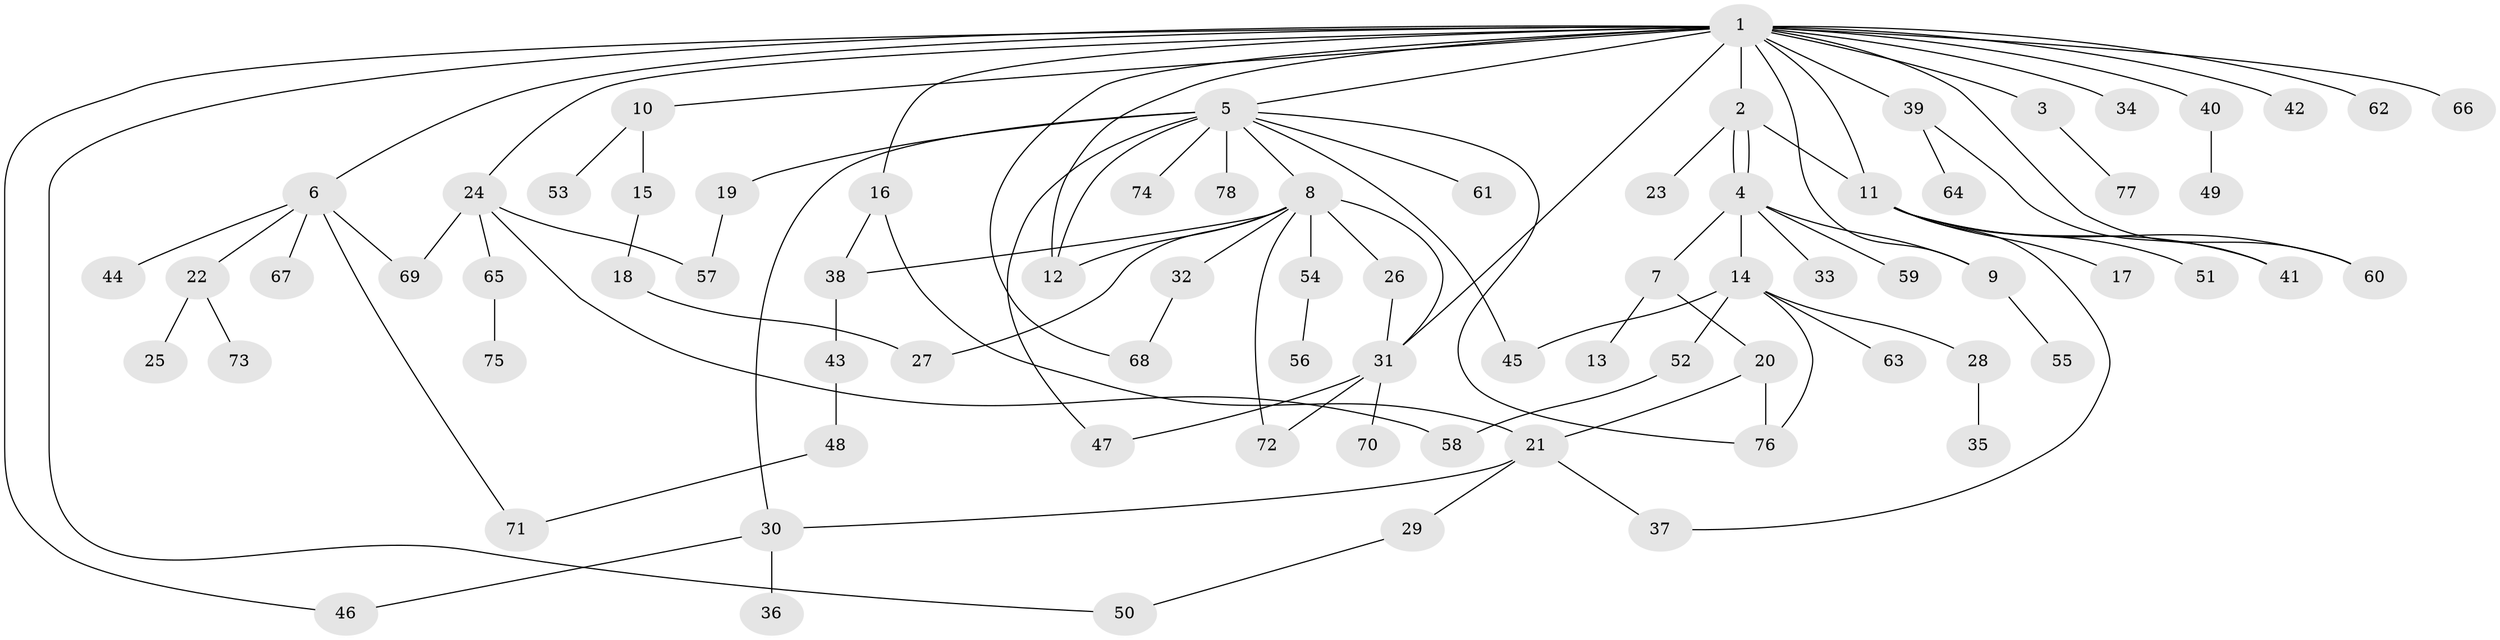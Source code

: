 // Generated by graph-tools (version 1.1) at 2025/48/03/09/25 04:48:35]
// undirected, 78 vertices, 103 edges
graph export_dot {
graph [start="1"]
  node [color=gray90,style=filled];
  1;
  2;
  3;
  4;
  5;
  6;
  7;
  8;
  9;
  10;
  11;
  12;
  13;
  14;
  15;
  16;
  17;
  18;
  19;
  20;
  21;
  22;
  23;
  24;
  25;
  26;
  27;
  28;
  29;
  30;
  31;
  32;
  33;
  34;
  35;
  36;
  37;
  38;
  39;
  40;
  41;
  42;
  43;
  44;
  45;
  46;
  47;
  48;
  49;
  50;
  51;
  52;
  53;
  54;
  55;
  56;
  57;
  58;
  59;
  60;
  61;
  62;
  63;
  64;
  65;
  66;
  67;
  68;
  69;
  70;
  71;
  72;
  73;
  74;
  75;
  76;
  77;
  78;
  1 -- 2;
  1 -- 3;
  1 -- 5;
  1 -- 6;
  1 -- 9;
  1 -- 10;
  1 -- 11;
  1 -- 12;
  1 -- 16;
  1 -- 24;
  1 -- 31;
  1 -- 34;
  1 -- 39;
  1 -- 40;
  1 -- 42;
  1 -- 46;
  1 -- 50;
  1 -- 60;
  1 -- 62;
  1 -- 66;
  1 -- 68;
  2 -- 4;
  2 -- 4;
  2 -- 11;
  2 -- 23;
  3 -- 77;
  4 -- 7;
  4 -- 9;
  4 -- 14;
  4 -- 33;
  4 -- 59;
  5 -- 8;
  5 -- 12;
  5 -- 19;
  5 -- 30;
  5 -- 45;
  5 -- 47;
  5 -- 61;
  5 -- 74;
  5 -- 76;
  5 -- 78;
  6 -- 22;
  6 -- 44;
  6 -- 67;
  6 -- 69;
  6 -- 71;
  7 -- 13;
  7 -- 20;
  8 -- 12;
  8 -- 26;
  8 -- 27;
  8 -- 31;
  8 -- 32;
  8 -- 38;
  8 -- 54;
  8 -- 72;
  9 -- 55;
  10 -- 15;
  10 -- 53;
  11 -- 17;
  11 -- 37;
  11 -- 41;
  11 -- 51;
  11 -- 60;
  14 -- 28;
  14 -- 45;
  14 -- 52;
  14 -- 63;
  14 -- 76;
  15 -- 18;
  16 -- 21;
  16 -- 38;
  18 -- 27;
  19 -- 57;
  20 -- 21;
  20 -- 76;
  21 -- 29;
  21 -- 30;
  21 -- 37;
  22 -- 25;
  22 -- 73;
  24 -- 57;
  24 -- 58;
  24 -- 65;
  24 -- 69;
  26 -- 31;
  28 -- 35;
  29 -- 50;
  30 -- 36;
  30 -- 46;
  31 -- 47;
  31 -- 70;
  31 -- 72;
  32 -- 68;
  38 -- 43;
  39 -- 41;
  39 -- 64;
  40 -- 49;
  43 -- 48;
  48 -- 71;
  52 -- 58;
  54 -- 56;
  65 -- 75;
}
